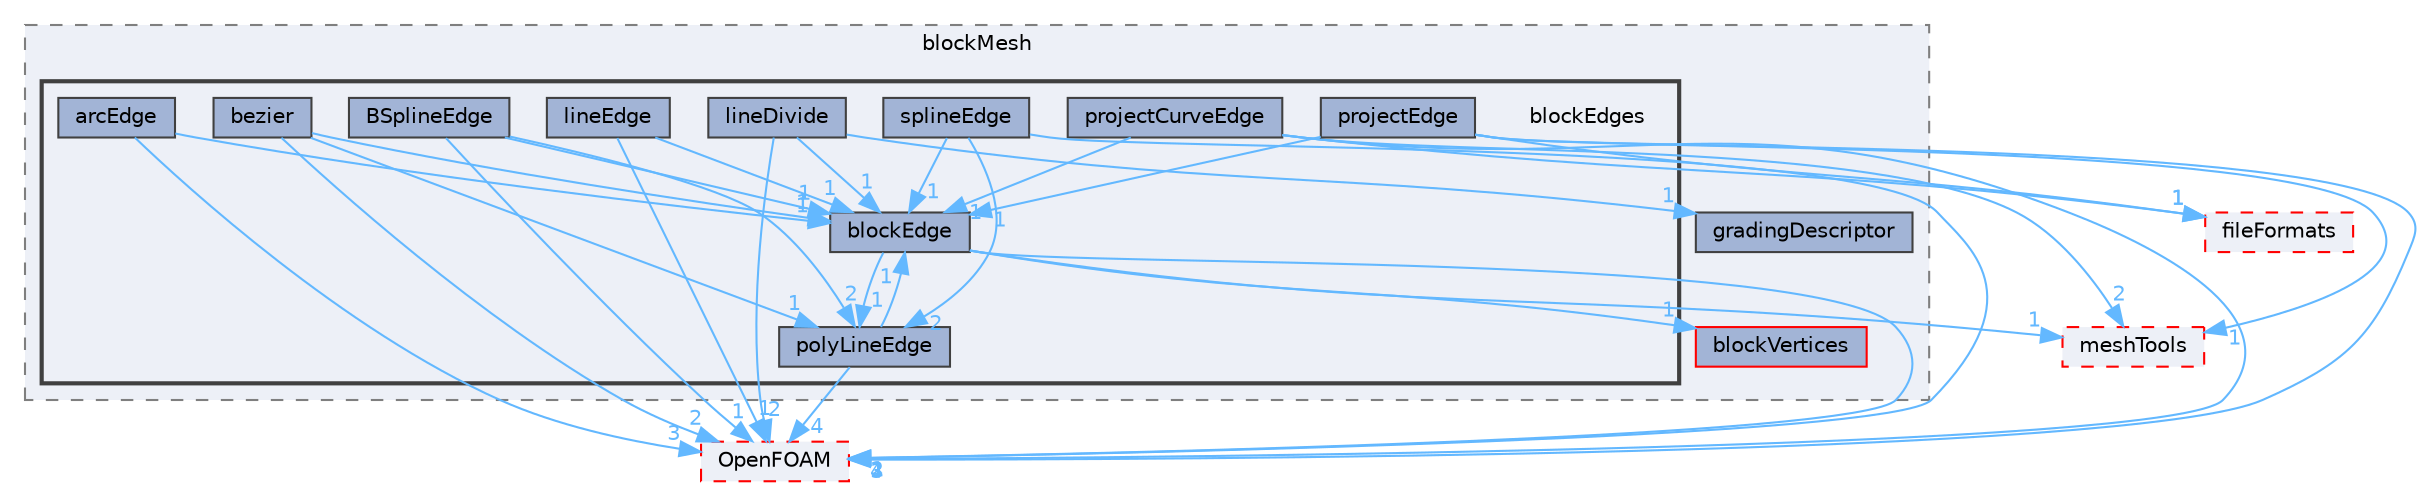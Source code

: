 digraph "src/mesh/blockMesh/blockEdges"
{
 // LATEX_PDF_SIZE
  bgcolor="transparent";
  edge [fontname=Helvetica,fontsize=10,labelfontname=Helvetica,labelfontsize=10];
  node [fontname=Helvetica,fontsize=10,shape=box,height=0.2,width=0.4];
  compound=true
  subgraph clusterdir_ade3ea1948a418ffb78a293f495540d7 {
    graph [ bgcolor="#edf0f7", pencolor="grey50", label="blockMesh", fontname=Helvetica,fontsize=10 style="filled,dashed", URL="dir_ade3ea1948a418ffb78a293f495540d7.html",tooltip=""]
  dir_93895511c18a9f0db9f27c0c000f3eac [label="blockVertices", fillcolor="#a2b4d6", color="red", style="filled", URL="dir_93895511c18a9f0db9f27c0c000f3eac.html",tooltip=""];
  dir_3903f2573fdbc5abba7a817e773bfcbc [label="gradingDescriptor", fillcolor="#a2b4d6", color="grey25", style="filled", URL="dir_3903f2573fdbc5abba7a817e773bfcbc.html",tooltip=""];
  subgraph clusterdir_2be04f7008d0f59dcfa6d7f2ed1ae216 {
    graph [ bgcolor="#edf0f7", pencolor="grey25", label="", fontname=Helvetica,fontsize=10 style="filled,bold", URL="dir_2be04f7008d0f59dcfa6d7f2ed1ae216.html",tooltip=""]
    dir_2be04f7008d0f59dcfa6d7f2ed1ae216 [shape=plaintext, label="blockEdges"];
  dir_1e2b5d106c389480ab6a4ff2a663876e [label="arcEdge", fillcolor="#a2b4d6", color="grey25", style="filled", URL="dir_1e2b5d106c389480ab6a4ff2a663876e.html",tooltip=""];
  dir_57e2e7b515b93e4ef559802103a8d267 [label="bezier", fillcolor="#a2b4d6", color="grey25", style="filled", URL="dir_57e2e7b515b93e4ef559802103a8d267.html",tooltip=""];
  dir_a06eaa1db3dcb24dc2dac6400bb2f129 [label="blockEdge", fillcolor="#a2b4d6", color="grey25", style="filled", URL="dir_a06eaa1db3dcb24dc2dac6400bb2f129.html",tooltip=""];
  dir_c84e20abb09f09ab435033597cec1b1b [label="BSplineEdge", fillcolor="#a2b4d6", color="grey25", style="filled", URL="dir_c84e20abb09f09ab435033597cec1b1b.html",tooltip=""];
  dir_0b13995f31bdf3d273d274ff8095d0ad [label="lineDivide", fillcolor="#a2b4d6", color="grey25", style="filled", URL="dir_0b13995f31bdf3d273d274ff8095d0ad.html",tooltip=""];
  dir_fb6c3ec6dd326d5c2911013a380595c0 [label="lineEdge", fillcolor="#a2b4d6", color="grey25", style="filled", URL="dir_fb6c3ec6dd326d5c2911013a380595c0.html",tooltip=""];
  dir_39904b6b6ba59c4308c49dfc1c5e33c5 [label="polyLineEdge", fillcolor="#a2b4d6", color="grey25", style="filled", URL="dir_39904b6b6ba59c4308c49dfc1c5e33c5.html",tooltip=""];
  dir_e4928d555dbab394d97cd444eaf5a935 [label="projectCurveEdge", fillcolor="#a2b4d6", color="grey25", style="filled", URL="dir_e4928d555dbab394d97cd444eaf5a935.html",tooltip=""];
  dir_3ecfe177a125615eb91a17814c01c955 [label="projectEdge", fillcolor="#a2b4d6", color="grey25", style="filled", URL="dir_3ecfe177a125615eb91a17814c01c955.html",tooltip=""];
  dir_f99f793d9bc558f9b3edddefe2cb8d84 [label="splineEdge", fillcolor="#a2b4d6", color="grey25", style="filled", URL="dir_f99f793d9bc558f9b3edddefe2cb8d84.html",tooltip=""];
  }
  }
  dir_ae30ad0bef50cf391b24c614251bb9fd [label="meshTools", fillcolor="#edf0f7", color="red", style="filled,dashed", URL="dir_ae30ad0bef50cf391b24c614251bb9fd.html",tooltip=""];
  dir_c5473ff19b20e6ec4dfe5c310b3778a8 [label="OpenFOAM", fillcolor="#edf0f7", color="red", style="filled,dashed", URL="dir_c5473ff19b20e6ec4dfe5c310b3778a8.html",tooltip=""];
  dir_b05602f37bb521a7142c0a3e200b5f35 [label="fileFormats", fillcolor="#edf0f7", color="red", style="filled,dashed", URL="dir_b05602f37bb521a7142c0a3e200b5f35.html",tooltip=""];
  dir_1e2b5d106c389480ab6a4ff2a663876e->dir_a06eaa1db3dcb24dc2dac6400bb2f129 [headlabel="1", labeldistance=1.5 headhref="dir_000118_000300.html" href="dir_000118_000300.html" color="steelblue1" fontcolor="steelblue1"];
  dir_1e2b5d106c389480ab6a4ff2a663876e->dir_c5473ff19b20e6ec4dfe5c310b3778a8 [headlabel="3", labeldistance=1.5 headhref="dir_000118_002695.html" href="dir_000118_002695.html" color="steelblue1" fontcolor="steelblue1"];
  dir_57e2e7b515b93e4ef559802103a8d267->dir_39904b6b6ba59c4308c49dfc1c5e33c5 [headlabel="1", labeldistance=1.5 headhref="dir_000259_002979.html" href="dir_000259_002979.html" color="steelblue1" fontcolor="steelblue1"];
  dir_57e2e7b515b93e4ef559802103a8d267->dir_a06eaa1db3dcb24dc2dac6400bb2f129 [headlabel="1", labeldistance=1.5 headhref="dir_000259_000300.html" href="dir_000259_000300.html" color="steelblue1" fontcolor="steelblue1"];
  dir_57e2e7b515b93e4ef559802103a8d267->dir_c5473ff19b20e6ec4dfe5c310b3778a8 [headlabel="2", labeldistance=1.5 headhref="dir_000259_002695.html" href="dir_000259_002695.html" color="steelblue1" fontcolor="steelblue1"];
  dir_a06eaa1db3dcb24dc2dac6400bb2f129->dir_39904b6b6ba59c4308c49dfc1c5e33c5 [headlabel="1", labeldistance=1.5 headhref="dir_000300_002979.html" href="dir_000300_002979.html" color="steelblue1" fontcolor="steelblue1"];
  dir_a06eaa1db3dcb24dc2dac6400bb2f129->dir_93895511c18a9f0db9f27c0c000f3eac [headlabel="1", labeldistance=1.5 headhref="dir_000300_000310.html" href="dir_000300_000310.html" color="steelblue1" fontcolor="steelblue1"];
  dir_a06eaa1db3dcb24dc2dac6400bb2f129->dir_ae30ad0bef50cf391b24c614251bb9fd [headlabel="1", labeldistance=1.5 headhref="dir_000300_002382.html" href="dir_000300_002382.html" color="steelblue1" fontcolor="steelblue1"];
  dir_a06eaa1db3dcb24dc2dac6400bb2f129->dir_c5473ff19b20e6ec4dfe5c310b3778a8 [headlabel="2", labeldistance=1.5 headhref="dir_000300_002695.html" href="dir_000300_002695.html" color="steelblue1" fontcolor="steelblue1"];
  dir_c84e20abb09f09ab435033597cec1b1b->dir_39904b6b6ba59c4308c49dfc1c5e33c5 [headlabel="2", labeldistance=1.5 headhref="dir_000353_002979.html" href="dir_000353_002979.html" color="steelblue1" fontcolor="steelblue1"];
  dir_c84e20abb09f09ab435033597cec1b1b->dir_a06eaa1db3dcb24dc2dac6400bb2f129 [headlabel="1", labeldistance=1.5 headhref="dir_000353_000300.html" href="dir_000353_000300.html" color="steelblue1" fontcolor="steelblue1"];
  dir_c84e20abb09f09ab435033597cec1b1b->dir_c5473ff19b20e6ec4dfe5c310b3778a8 [headlabel="1", labeldistance=1.5 headhref="dir_000353_002695.html" href="dir_000353_002695.html" color="steelblue1" fontcolor="steelblue1"];
  dir_0b13995f31bdf3d273d274ff8095d0ad->dir_3903f2573fdbc5abba7a817e773bfcbc [headlabel="1", labeldistance=1.5 headhref="dir_002214_001669.html" href="dir_002214_001669.html" color="steelblue1" fontcolor="steelblue1"];
  dir_0b13995f31bdf3d273d274ff8095d0ad->dir_a06eaa1db3dcb24dc2dac6400bb2f129 [headlabel="1", labeldistance=1.5 headhref="dir_002214_000300.html" href="dir_002214_000300.html" color="steelblue1" fontcolor="steelblue1"];
  dir_0b13995f31bdf3d273d274ff8095d0ad->dir_c5473ff19b20e6ec4dfe5c310b3778a8 [headlabel="2", labeldistance=1.5 headhref="dir_002214_002695.html" href="dir_002214_002695.html" color="steelblue1" fontcolor="steelblue1"];
  dir_fb6c3ec6dd326d5c2911013a380595c0->dir_a06eaa1db3dcb24dc2dac6400bb2f129 [headlabel="1", labeldistance=1.5 headhref="dir_002215_000300.html" href="dir_002215_000300.html" color="steelblue1" fontcolor="steelblue1"];
  dir_fb6c3ec6dd326d5c2911013a380595c0->dir_c5473ff19b20e6ec4dfe5c310b3778a8 [headlabel="1", labeldistance=1.5 headhref="dir_002215_002695.html" href="dir_002215_002695.html" color="steelblue1" fontcolor="steelblue1"];
  dir_39904b6b6ba59c4308c49dfc1c5e33c5->dir_a06eaa1db3dcb24dc2dac6400bb2f129 [headlabel="1", labeldistance=1.5 headhref="dir_002979_000300.html" href="dir_002979_000300.html" color="steelblue1" fontcolor="steelblue1"];
  dir_39904b6b6ba59c4308c49dfc1c5e33c5->dir_c5473ff19b20e6ec4dfe5c310b3778a8 [headlabel="4", labeldistance=1.5 headhref="dir_002979_002695.html" href="dir_002979_002695.html" color="steelblue1" fontcolor="steelblue1"];
  dir_e4928d555dbab394d97cd444eaf5a935->dir_a06eaa1db3dcb24dc2dac6400bb2f129 [headlabel="1", labeldistance=1.5 headhref="dir_003104_000300.html" href="dir_003104_000300.html" color="steelblue1" fontcolor="steelblue1"];
  dir_e4928d555dbab394d97cd444eaf5a935->dir_ae30ad0bef50cf391b24c614251bb9fd [headlabel="2", labeldistance=1.5 headhref="dir_003104_002382.html" href="dir_003104_002382.html" color="steelblue1" fontcolor="steelblue1"];
  dir_e4928d555dbab394d97cd444eaf5a935->dir_b05602f37bb521a7142c0a3e200b5f35 [headlabel="1", labeldistance=1.5 headhref="dir_003104_001353.html" href="dir_003104_001353.html" color="steelblue1" fontcolor="steelblue1"];
  dir_e4928d555dbab394d97cd444eaf5a935->dir_c5473ff19b20e6ec4dfe5c310b3778a8 [headlabel="4", labeldistance=1.5 headhref="dir_003104_002695.html" href="dir_003104_002695.html" color="steelblue1" fontcolor="steelblue1"];
  dir_3ecfe177a125615eb91a17814c01c955->dir_a06eaa1db3dcb24dc2dac6400bb2f129 [headlabel="1", labeldistance=1.5 headhref="dir_003105_000300.html" href="dir_003105_000300.html" color="steelblue1" fontcolor="steelblue1"];
  dir_3ecfe177a125615eb91a17814c01c955->dir_ae30ad0bef50cf391b24c614251bb9fd [headlabel="1", labeldistance=1.5 headhref="dir_003105_002382.html" href="dir_003105_002382.html" color="steelblue1" fontcolor="steelblue1"];
  dir_3ecfe177a125615eb91a17814c01c955->dir_b05602f37bb521a7142c0a3e200b5f35 [headlabel="1", labeldistance=1.5 headhref="dir_003105_001353.html" href="dir_003105_001353.html" color="steelblue1" fontcolor="steelblue1"];
  dir_3ecfe177a125615eb91a17814c01c955->dir_c5473ff19b20e6ec4dfe5c310b3778a8 [headlabel="3", labeldistance=1.5 headhref="dir_003105_002695.html" href="dir_003105_002695.html" color="steelblue1" fontcolor="steelblue1"];
  dir_f99f793d9bc558f9b3edddefe2cb8d84->dir_39904b6b6ba59c4308c49dfc1c5e33c5 [headlabel="2", labeldistance=1.5 headhref="dir_003712_002979.html" href="dir_003712_002979.html" color="steelblue1" fontcolor="steelblue1"];
  dir_f99f793d9bc558f9b3edddefe2cb8d84->dir_a06eaa1db3dcb24dc2dac6400bb2f129 [headlabel="1", labeldistance=1.5 headhref="dir_003712_000300.html" href="dir_003712_000300.html" color="steelblue1" fontcolor="steelblue1"];
  dir_f99f793d9bc558f9b3edddefe2cb8d84->dir_c5473ff19b20e6ec4dfe5c310b3778a8 [headlabel="1", labeldistance=1.5 headhref="dir_003712_002695.html" href="dir_003712_002695.html" color="steelblue1" fontcolor="steelblue1"];
}
